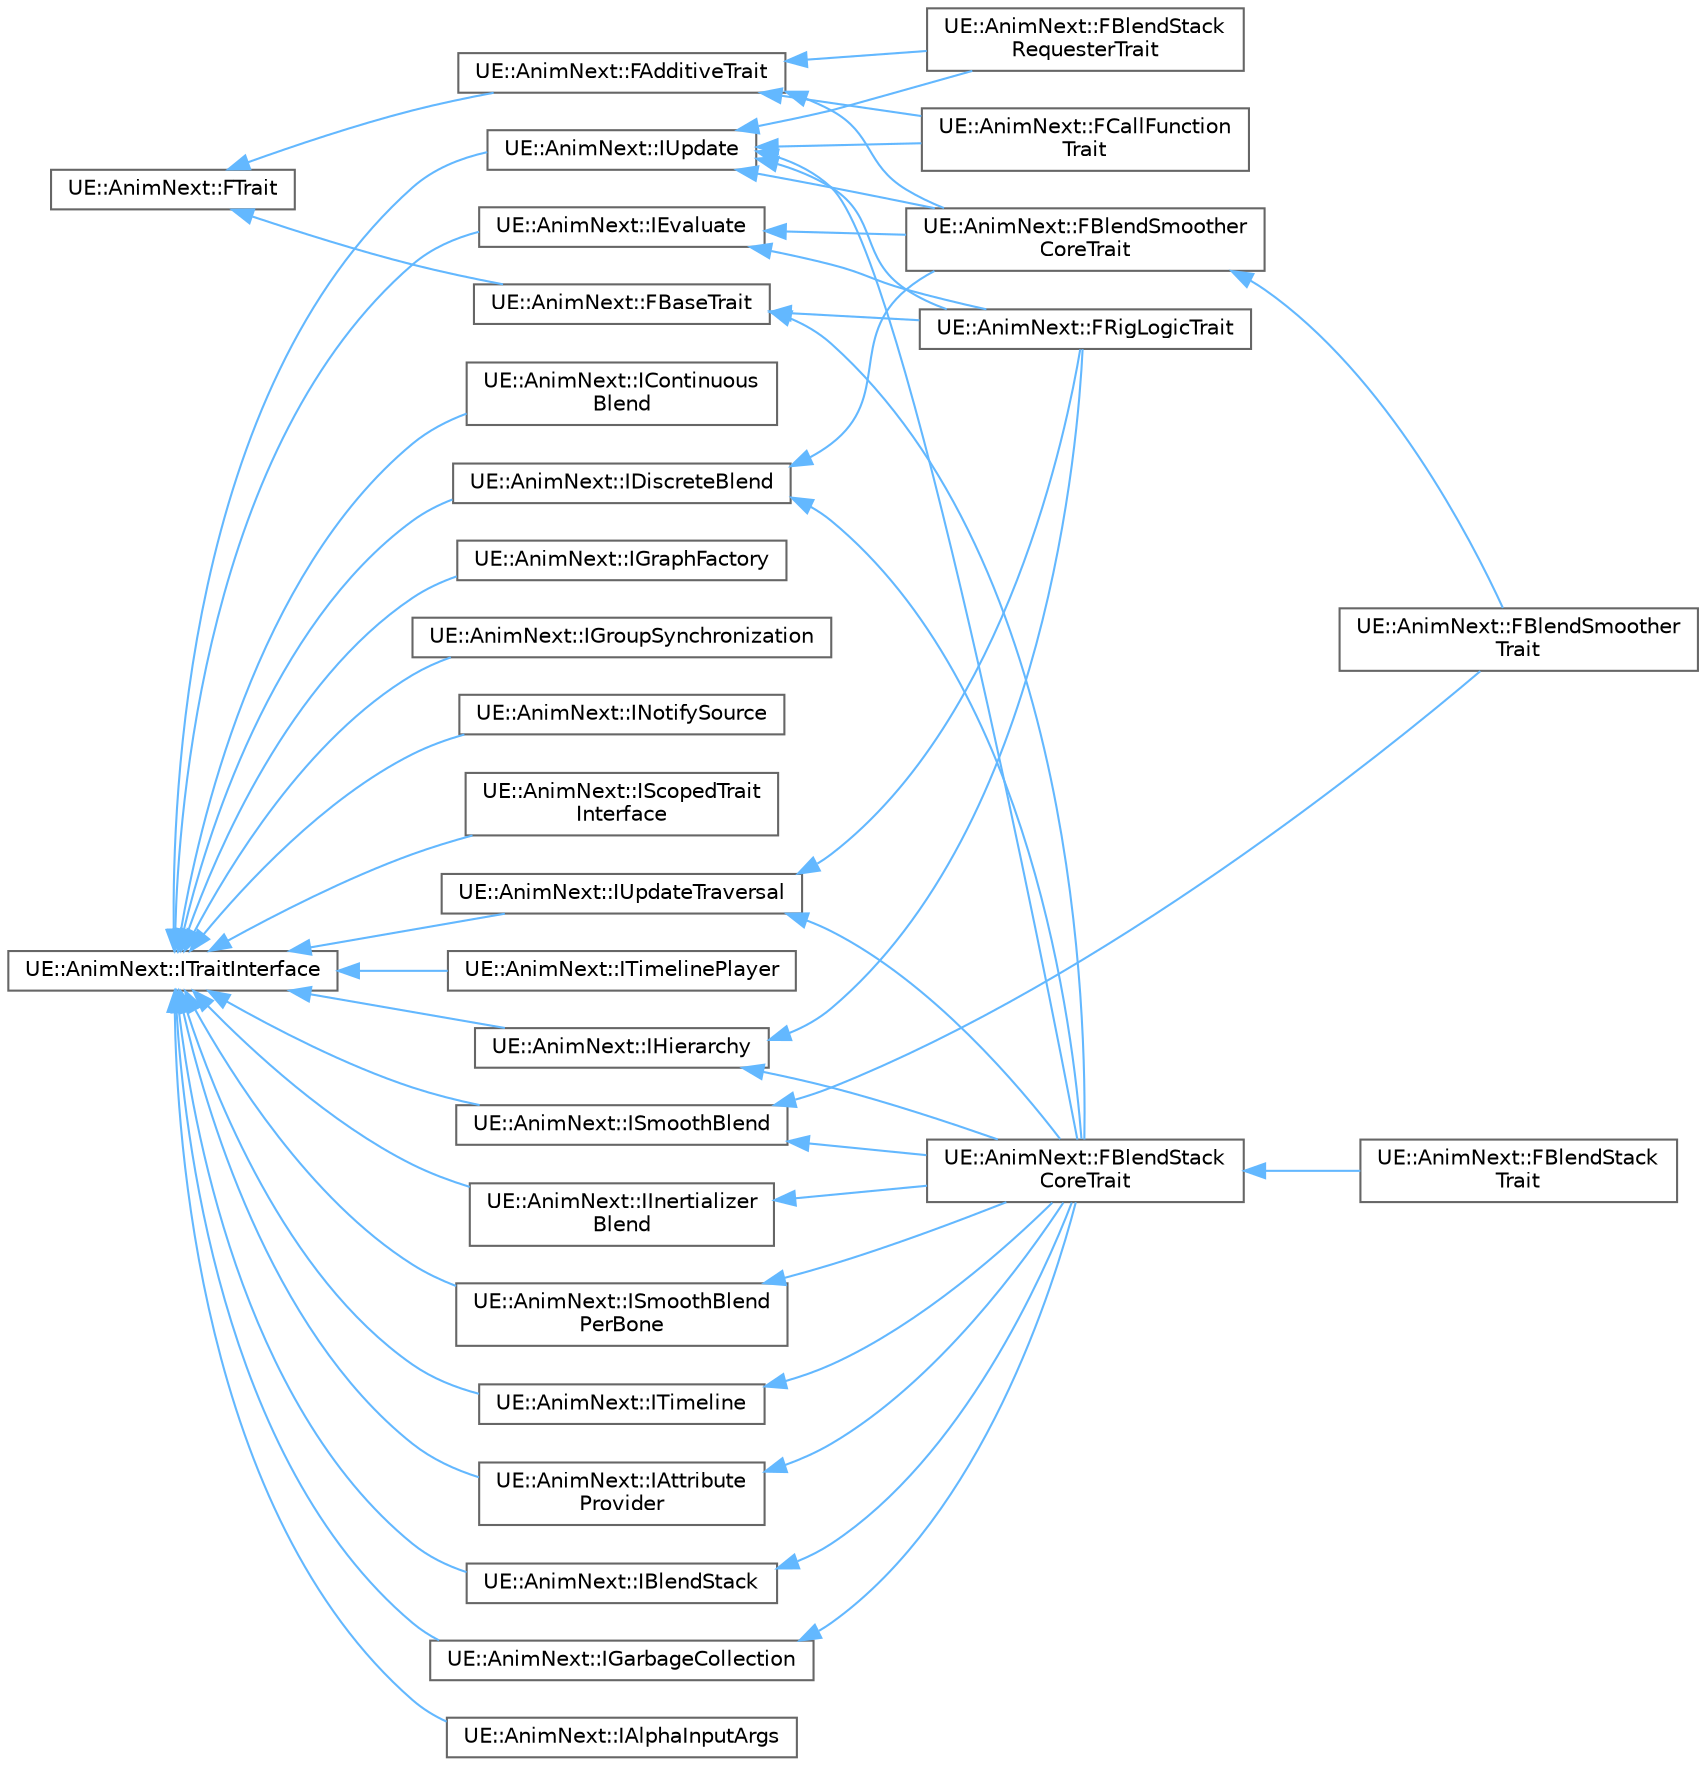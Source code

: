 digraph "Graphical Class Hierarchy"
{
 // INTERACTIVE_SVG=YES
 // LATEX_PDF_SIZE
  bgcolor="transparent";
  edge [fontname=Helvetica,fontsize=10,labelfontname=Helvetica,labelfontsize=10];
  node [fontname=Helvetica,fontsize=10,shape=box,height=0.2,width=0.4];
  rankdir="LR";
  Node0 [id="Node000000",label="UE::AnimNext::FTrait",height=0.2,width=0.4,color="grey40", fillcolor="white", style="filled",URL="$d1/dd9/structUE_1_1AnimNext_1_1FTrait.html",tooltip="FTrait."];
  Node0 -> Node1 [id="edge8938_Node000000_Node000001",dir="back",color="steelblue1",style="solid",tooltip=" "];
  Node1 [id="Node000001",label="UE::AnimNext::FAdditiveTrait",height=0.2,width=0.4,color="grey40", fillcolor="white", style="filled",URL="$d2/d2d/structUE_1_1AnimNext_1_1FAdditiveTrait.html",tooltip=" "];
  Node1 -> Node2 [id="edge8939_Node000001_Node000002",dir="back",color="steelblue1",style="solid",tooltip=" "];
  Node2 [id="Node000002",label="UE::AnimNext::FBlendSmoother\lCoreTrait",height=0.2,width=0.4,color="grey40", fillcolor="white", style="filled",URL="$d2/dc5/structUE_1_1AnimNext_1_1FBlendSmootherCoreTrait.html",tooltip="FBlendSmootherCoreTrait."];
  Node2 -> Node3 [id="edge8940_Node000002_Node000003",dir="back",color="steelblue1",style="solid",tooltip=" "];
  Node3 [id="Node000003",label="UE::AnimNext::FBlendSmoother\lTrait",height=0.2,width=0.4,color="grey40", fillcolor="white", style="filled",URL="$d9/d85/structUE_1_1AnimNext_1_1FBlendSmootherTrait.html",tooltip="FBlendSmootherTrait."];
  Node1 -> Node27 [id="edge8941_Node000001_Node000027",dir="back",color="steelblue1",style="solid",tooltip=" "];
  Node27 [id="Node000027",label="UE::AnimNext::FBlendStack\lRequesterTrait",height=0.2,width=0.4,color="grey40", fillcolor="white", style="filled",URL="$d8/d1c/structUE_1_1AnimNext_1_1FBlendStackRequesterTrait.html",tooltip="FBlendStackRequesterTrait."];
  Node1 -> Node28 [id="edge8942_Node000001_Node000028",dir="back",color="steelblue1",style="solid",tooltip=" "];
  Node28 [id="Node000028",label="UE::AnimNext::FCallFunction\lTrait",height=0.2,width=0.4,color="grey40", fillcolor="white", style="filled",URL="$de/daa/structUE_1_1AnimNext_1_1FCallFunctionTrait.html",tooltip="FCallFunctionTrait."];
  Node0 -> Node7 [id="edge8943_Node000000_Node000007",dir="back",color="steelblue1",style="solid",tooltip=" "];
  Node7 [id="Node000007",label="UE::AnimNext::FBaseTrait",height=0.2,width=0.4,color="grey40", fillcolor="white", style="filled",URL="$db/dad/structUE_1_1AnimNext_1_1FBaseTrait.html",tooltip=" "];
  Node7 -> Node5 [id="edge8944_Node000007_Node000005",dir="back",color="steelblue1",style="solid",tooltip=" "];
  Node5 [id="Node000005",label="UE::AnimNext::FBlendStack\lCoreTrait",height=0.2,width=0.4,color="grey40", fillcolor="white", style="filled",URL="$d5/dca/structUE_1_1AnimNext_1_1FBlendStackCoreTrait.html",tooltip="FBlendStackCoreTrait."];
  Node5 -> Node6 [id="edge8945_Node000005_Node000006",dir="back",color="steelblue1",style="solid",tooltip=" "];
  Node6 [id="Node000006",label="UE::AnimNext::FBlendStack\lTrait",height=0.2,width=0.4,color="grey40", fillcolor="white", style="filled",URL="$d8/d80/structUE_1_1AnimNext_1_1FBlendStackTrait.html",tooltip="FBlendStackTrait."];
  Node7 -> Node8 [id="edge8946_Node000007_Node000008",dir="back",color="steelblue1",style="solid",tooltip=" "];
  Node8 [id="Node000008",label="UE::AnimNext::FRigLogicTrait",height=0.2,width=0.4,color="grey40", fillcolor="white", style="filled",URL="$d5/d89/structUE_1_1AnimNext_1_1FRigLogicTrait.html",tooltip="FRigLogicTrait."];
  Node10 [id="Node000010",label="UE::AnimNext::ITraitInterface",height=0.2,width=0.4,color="grey40", fillcolor="white", style="filled",URL="$dd/d84/structUE_1_1AnimNext_1_1ITraitInterface.html",tooltip="ITraitInterface."];
  Node10 -> Node11 [id="edge8947_Node000010_Node000011",dir="back",color="steelblue1",style="solid",tooltip=" "];
  Node11 [id="Node000011",label="UE::AnimNext::IAlphaInputArgs",height=0.2,width=0.4,color="grey40", fillcolor="white", style="filled",URL="$df/dbc/structUE_1_1AnimNext_1_1IAlphaInputArgs.html",tooltip="IAlphaInputArgs."];
  Node10 -> Node12 [id="edge8948_Node000010_Node000012",dir="back",color="steelblue1",style="solid",tooltip=" "];
  Node12 [id="Node000012",label="UE::AnimNext::IAttribute\lProvider",height=0.2,width=0.4,color="grey40", fillcolor="white", style="filled",URL="$d3/d5b/structUE_1_1AnimNext_1_1IAttributeProvider.html",tooltip="IAttributeProvider."];
  Node12 -> Node5 [id="edge8949_Node000012_Node000005",dir="back",color="steelblue1",style="solid",tooltip=" "];
  Node10 -> Node13 [id="edge8950_Node000010_Node000013",dir="back",color="steelblue1",style="solid",tooltip=" "];
  Node13 [id="Node000013",label="UE::AnimNext::IBlendStack",height=0.2,width=0.4,color="grey40", fillcolor="white", style="filled",URL="$dc/d48/structUE_1_1AnimNext_1_1IBlendStack.html",tooltip="IBlendStack."];
  Node13 -> Node5 [id="edge8951_Node000013_Node000005",dir="back",color="steelblue1",style="solid",tooltip=" "];
  Node10 -> Node14 [id="edge8952_Node000010_Node000014",dir="back",color="steelblue1",style="solid",tooltip=" "];
  Node14 [id="Node000014",label="UE::AnimNext::IContinuous\lBlend",height=0.2,width=0.4,color="grey40", fillcolor="white", style="filled",URL="$df/d64/structUE_1_1AnimNext_1_1IContinuousBlend.html",tooltip="IContinuousBlend."];
  Node10 -> Node15 [id="edge8953_Node000010_Node000015",dir="back",color="steelblue1",style="solid",tooltip=" "];
  Node15 [id="Node000015",label="UE::AnimNext::IDiscreteBlend",height=0.2,width=0.4,color="grey40", fillcolor="white", style="filled",URL="$dc/d78/structUE_1_1AnimNext_1_1IDiscreteBlend.html",tooltip="IDiscreteBlend."];
  Node15 -> Node2 [id="edge8954_Node000015_Node000002",dir="back",color="steelblue1",style="solid",tooltip=" "];
  Node15 -> Node5 [id="edge8955_Node000015_Node000005",dir="back",color="steelblue1",style="solid",tooltip=" "];
  Node10 -> Node9 [id="edge8956_Node000010_Node000009",dir="back",color="steelblue1",style="solid",tooltip=" "];
  Node9 [id="Node000009",label="UE::AnimNext::IEvaluate",height=0.2,width=0.4,color="grey40", fillcolor="white", style="filled",URL="$dd/d9f/structUE_1_1AnimNext_1_1IEvaluate.html",tooltip="IEvaluate."];
  Node9 -> Node2 [id="edge8957_Node000009_Node000002",dir="back",color="steelblue1",style="solid",tooltip=" "];
  Node9 -> Node8 [id="edge8958_Node000009_Node000008",dir="back",color="steelblue1",style="solid",tooltip=" "];
  Node10 -> Node16 [id="edge8959_Node000010_Node000016",dir="back",color="steelblue1",style="solid",tooltip=" "];
  Node16 [id="Node000016",label="UE::AnimNext::IGarbageCollection",height=0.2,width=0.4,color="grey40", fillcolor="white", style="filled",URL="$d4/d0f/structUE_1_1AnimNext_1_1IGarbageCollection.html",tooltip="IGarbageCollection."];
  Node16 -> Node5 [id="edge8960_Node000016_Node000005",dir="back",color="steelblue1",style="solid",tooltip=" "];
  Node10 -> Node17 [id="edge8961_Node000010_Node000017",dir="back",color="steelblue1",style="solid",tooltip=" "];
  Node17 [id="Node000017",label="UE::AnimNext::IGraphFactory",height=0.2,width=0.4,color="grey40", fillcolor="white", style="filled",URL="$d3/dc7/structUE_1_1AnimNext_1_1IGraphFactory.html",tooltip="IGraphFactory."];
  Node10 -> Node18 [id="edge8962_Node000010_Node000018",dir="back",color="steelblue1",style="solid",tooltip=" "];
  Node18 [id="Node000018",label="UE::AnimNext::IGroupSynchronization",height=0.2,width=0.4,color="grey40", fillcolor="white", style="filled",URL="$d5/df8/structUE_1_1AnimNext_1_1IGroupSynchronization.html",tooltip="IGroupSynchronization."];
  Node10 -> Node19 [id="edge8963_Node000010_Node000019",dir="back",color="steelblue1",style="solid",tooltip=" "];
  Node19 [id="Node000019",label="UE::AnimNext::IHierarchy",height=0.2,width=0.4,color="grey40", fillcolor="white", style="filled",URL="$d2/dab/structUE_1_1AnimNext_1_1IHierarchy.html",tooltip="IHierarchy."];
  Node19 -> Node5 [id="edge8964_Node000019_Node000005",dir="back",color="steelblue1",style="solid",tooltip=" "];
  Node19 -> Node8 [id="edge8965_Node000019_Node000008",dir="back",color="steelblue1",style="solid",tooltip=" "];
  Node10 -> Node20 [id="edge8966_Node000010_Node000020",dir="back",color="steelblue1",style="solid",tooltip=" "];
  Node20 [id="Node000020",label="UE::AnimNext::IInertializer\lBlend",height=0.2,width=0.4,color="grey40", fillcolor="white", style="filled",URL="$d8/dd4/structUE_1_1AnimNext_1_1IInertializerBlend.html",tooltip="IInertializerBlend."];
  Node20 -> Node5 [id="edge8967_Node000020_Node000005",dir="back",color="steelblue1",style="solid",tooltip=" "];
  Node10 -> Node21 [id="edge8968_Node000010_Node000021",dir="back",color="steelblue1",style="solid",tooltip=" "];
  Node21 [id="Node000021",label="UE::AnimNext::INotifySource",height=0.2,width=0.4,color="grey40", fillcolor="white", style="filled",URL="$d2/d7f/structUE_1_1AnimNext_1_1INotifySource.html",tooltip="INotifySource."];
  Node10 -> Node22 [id="edge8969_Node000010_Node000022",dir="back",color="steelblue1",style="solid",tooltip=" "];
  Node22 [id="Node000022",label="UE::AnimNext::IScopedTrait\lInterface",height=0.2,width=0.4,color="grey40", fillcolor="white", style="filled",URL="$d5/d04/structUE_1_1AnimNext_1_1IScopedTraitInterface.html",tooltip="IScopedTraitInterface."];
  Node10 -> Node4 [id="edge8970_Node000010_Node000004",dir="back",color="steelblue1",style="solid",tooltip=" "];
  Node4 [id="Node000004",label="UE::AnimNext::ISmoothBlend",height=0.2,width=0.4,color="grey40", fillcolor="white", style="filled",URL="$de/d02/structUE_1_1AnimNext_1_1ISmoothBlend.html",tooltip="ISmoothBlend."];
  Node4 -> Node3 [id="edge8971_Node000004_Node000003",dir="back",color="steelblue1",style="solid",tooltip=" "];
  Node4 -> Node5 [id="edge8972_Node000004_Node000005",dir="back",color="steelblue1",style="solid",tooltip=" "];
  Node10 -> Node23 [id="edge8973_Node000010_Node000023",dir="back",color="steelblue1",style="solid",tooltip=" "];
  Node23 [id="Node000023",label="UE::AnimNext::ISmoothBlend\lPerBone",height=0.2,width=0.4,color="grey40", fillcolor="white", style="filled",URL="$d0/db8/structUE_1_1AnimNext_1_1ISmoothBlendPerBone.html",tooltip="ISmoothBlendPerBone."];
  Node23 -> Node5 [id="edge8974_Node000023_Node000005",dir="back",color="steelblue1",style="solid",tooltip=" "];
  Node10 -> Node24 [id="edge8975_Node000010_Node000024",dir="back",color="steelblue1",style="solid",tooltip=" "];
  Node24 [id="Node000024",label="UE::AnimNext::ITimeline",height=0.2,width=0.4,color="grey40", fillcolor="white", style="filled",URL="$d4/d9d/structUE_1_1AnimNext_1_1ITimeline.html",tooltip="ITimeline."];
  Node24 -> Node5 [id="edge8976_Node000024_Node000005",dir="back",color="steelblue1",style="solid",tooltip=" "];
  Node10 -> Node25 [id="edge8977_Node000010_Node000025",dir="back",color="steelblue1",style="solid",tooltip=" "];
  Node25 [id="Node000025",label="UE::AnimNext::ITimelinePlayer",height=0.2,width=0.4,color="grey40", fillcolor="white", style="filled",URL="$d6/dc6/structUE_1_1AnimNext_1_1ITimelinePlayer.html",tooltip="ITimelinePlayer."];
  Node10 -> Node26 [id="edge8978_Node000010_Node000026",dir="back",color="steelblue1",style="solid",tooltip=" "];
  Node26 [id="Node000026",label="UE::AnimNext::IUpdate",height=0.2,width=0.4,color="grey40", fillcolor="white", style="filled",URL="$d5/dec/structUE_1_1AnimNext_1_1IUpdate.html",tooltip="IUpdate."];
  Node26 -> Node2 [id="edge8979_Node000026_Node000002",dir="back",color="steelblue1",style="solid",tooltip=" "];
  Node26 -> Node5 [id="edge8980_Node000026_Node000005",dir="back",color="steelblue1",style="solid",tooltip=" "];
  Node26 -> Node27 [id="edge8981_Node000026_Node000027",dir="back",color="steelblue1",style="solid",tooltip=" "];
  Node26 -> Node28 [id="edge8982_Node000026_Node000028",dir="back",color="steelblue1",style="solid",tooltip=" "];
  Node26 -> Node8 [id="edge8983_Node000026_Node000008",dir="back",color="steelblue1",style="solid",tooltip=" "];
  Node10 -> Node29 [id="edge8984_Node000010_Node000029",dir="back",color="steelblue1",style="solid",tooltip=" "];
  Node29 [id="Node000029",label="UE::AnimNext::IUpdateTraversal",height=0.2,width=0.4,color="grey40", fillcolor="white", style="filled",URL="$d8/d4f/structUE_1_1AnimNext_1_1IUpdateTraversal.html",tooltip="IUpdateTraversal."];
  Node29 -> Node5 [id="edge8985_Node000029_Node000005",dir="back",color="steelblue1",style="solid",tooltip=" "];
  Node29 -> Node8 [id="edge8986_Node000029_Node000008",dir="back",color="steelblue1",style="solid",tooltip=" "];
}
